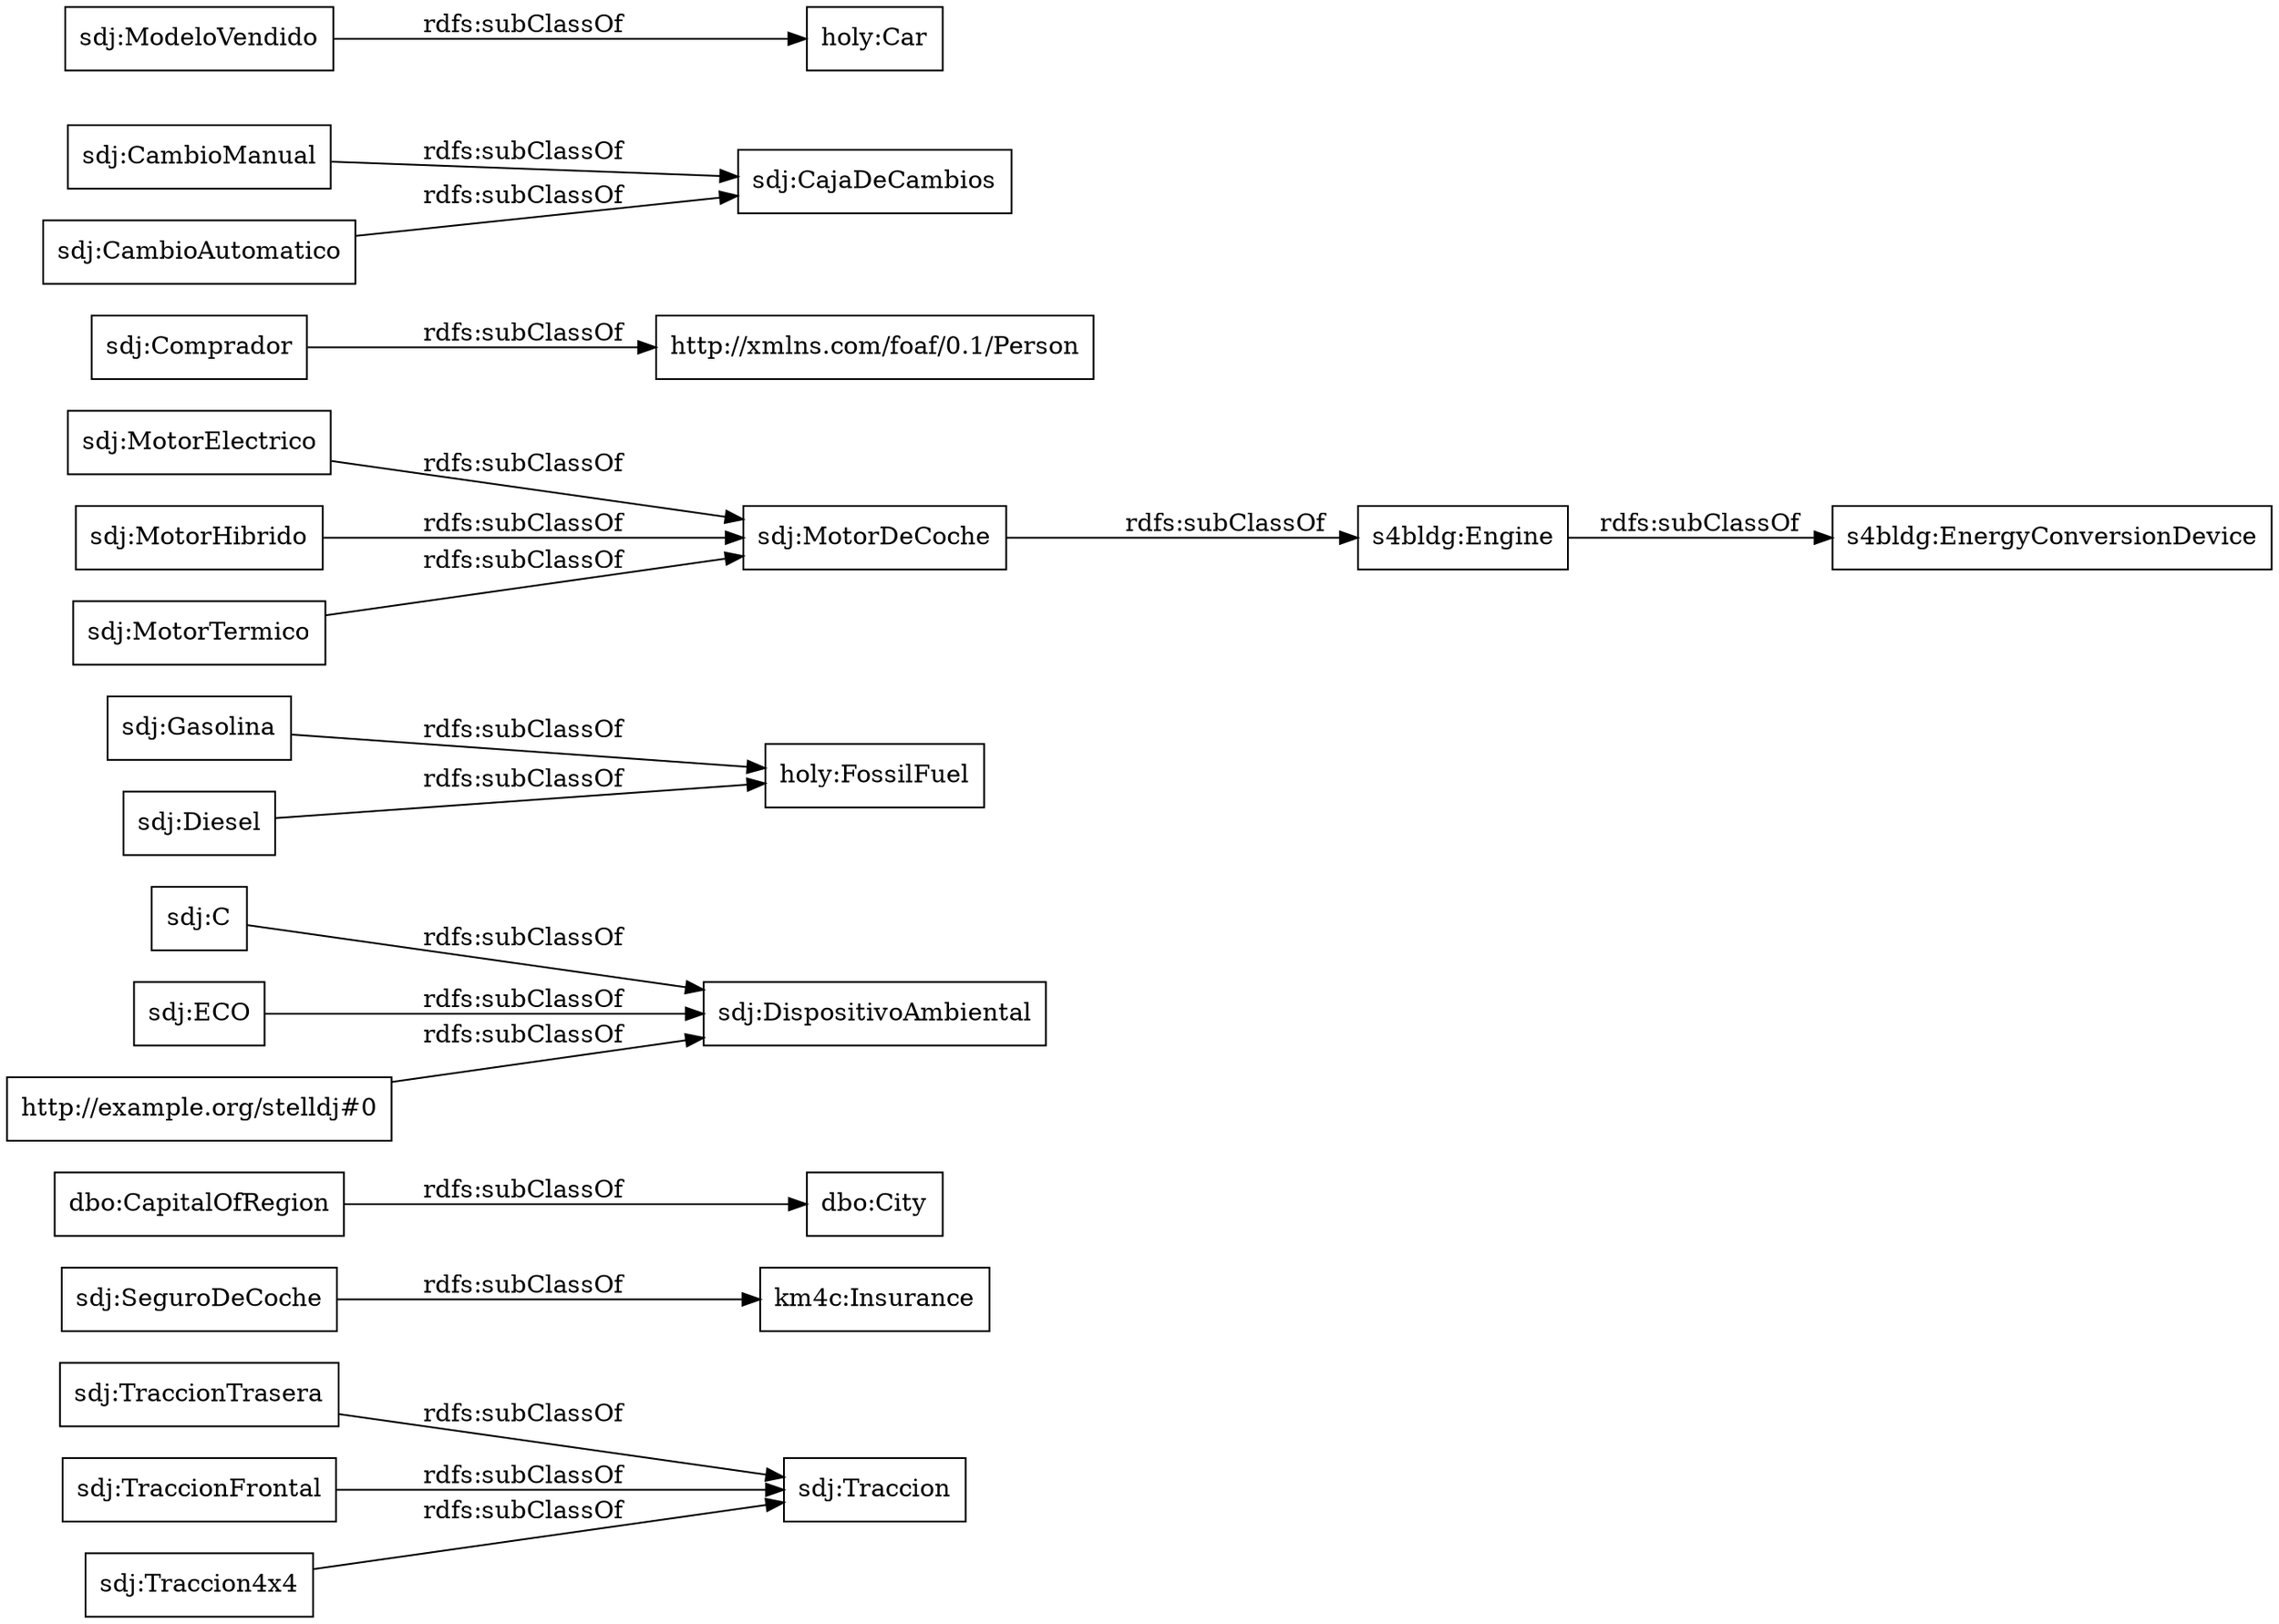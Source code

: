 digraph ar2dtool_diagram { 
rankdir=LR;
size="1000"
node [shape = rectangle, color="black"]; "sdj:Traccion" "sdj:SeguroDeCoche" "dbo:CapitalOfRegion" "sdj:TraccionTrasera" "sdj:DispositivoAmbiental" "sdj:Gasolina" "s4bldg:Engine" "sdj:Comprador" "http://xmlns.com/foaf/0.1/Person" "sdj:MotorDeCoche" "sdj:CambioManual" "sdj:TraccionFrontal" "sdj:CajaDeCambios" "sdj:CambioAutomatico" "sdj:Traccion4x4" "dbo:City" "sdj:C" "sdj:ECO" "holy:Car" "sdj:ModeloVendido" "sdj:MotorElectrico" "s4bldg:EnergyConversionDevice" "sdj:MotorHibrido" "http://example.org/stelldj#0" "km4c:Insurance" "sdj:Diesel" "sdj:MotorTermico" "holy:FossilFuel" ; /*classes style*/
	"sdj:Comprador" -> "http://xmlns.com/foaf/0.1/Person" [ label = "rdfs:subClassOf" ];
	"sdj:ECO" -> "sdj:DispositivoAmbiental" [ label = "rdfs:subClassOf" ];
	"sdj:CambioAutomatico" -> "sdj:CajaDeCambios" [ label = "rdfs:subClassOf" ];
	"sdj:TraccionFrontal" -> "sdj:Traccion" [ label = "rdfs:subClassOf" ];
	"sdj:MotorDeCoche" -> "s4bldg:Engine" [ label = "rdfs:subClassOf" ];
	"sdj:Gasolina" -> "holy:FossilFuel" [ label = "rdfs:subClassOf" ];
	"sdj:MotorElectrico" -> "sdj:MotorDeCoche" [ label = "rdfs:subClassOf" ];
	"sdj:C" -> "sdj:DispositivoAmbiental" [ label = "rdfs:subClassOf" ];
	"sdj:Diesel" -> "holy:FossilFuel" [ label = "rdfs:subClassOf" ];
	"s4bldg:Engine" -> "s4bldg:EnergyConversionDevice" [ label = "rdfs:subClassOf" ];
	"sdj:SeguroDeCoche" -> "km4c:Insurance" [ label = "rdfs:subClassOf" ];
	"http://example.org/stelldj#0" -> "sdj:DispositivoAmbiental" [ label = "rdfs:subClassOf" ];
	"sdj:TraccionTrasera" -> "sdj:Traccion" [ label = "rdfs:subClassOf" ];
	"sdj:MotorTermico" -> "sdj:MotorDeCoche" [ label = "rdfs:subClassOf" ];
	"sdj:CambioManual" -> "sdj:CajaDeCambios" [ label = "rdfs:subClassOf" ];
	"dbo:CapitalOfRegion" -> "dbo:City" [ label = "rdfs:subClassOf" ];
	"sdj:MotorHibrido" -> "sdj:MotorDeCoche" [ label = "rdfs:subClassOf" ];
	"sdj:ModeloVendido" -> "holy:Car" [ label = "rdfs:subClassOf" ];
	"sdj:Traccion4x4" -> "sdj:Traccion" [ label = "rdfs:subClassOf" ];

}

